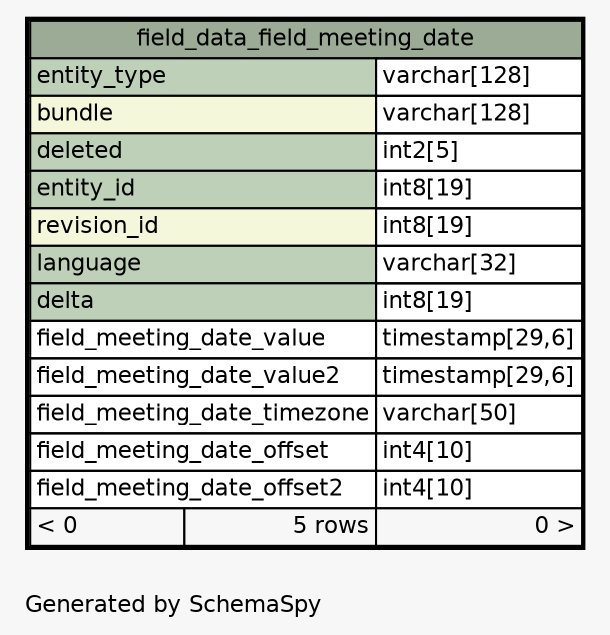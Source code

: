 // dot 2.30.1 on Mac OS X 10.8.3
// SchemaSpy rev 590
digraph "oneDegreeRelationshipsDiagram" {
  graph [
    rankdir="RL"
    bgcolor="#f7f7f7"
    label="\nGenerated by SchemaSpy"
    labeljust="l"
    nodesep="0.18"
    ranksep="0.46"
    fontname="Helvetica"
    fontsize="11"
  ];
  node [
    fontname="Helvetica"
    fontsize="11"
    shape="plaintext"
  ];
  edge [
    arrowsize="0.8"
  ];
  "field_data_field_meeting_date" [
    label=<
    <TABLE BORDER="2" CELLBORDER="1" CELLSPACING="0" BGCOLOR="#ffffff">
      <TR><TD COLSPAN="3" BGCOLOR="#9bab96" ALIGN="CENTER">field_data_field_meeting_date</TD></TR>
      <TR><TD PORT="entity_type" COLSPAN="2" BGCOLOR="#bed1b8" ALIGN="LEFT">entity_type</TD><TD PORT="entity_type.type" ALIGN="LEFT">varchar[128]</TD></TR>
      <TR><TD PORT="bundle" COLSPAN="2" BGCOLOR="#f4f7da" ALIGN="LEFT">bundle</TD><TD PORT="bundle.type" ALIGN="LEFT">varchar[128]</TD></TR>
      <TR><TD PORT="deleted" COLSPAN="2" BGCOLOR="#bed1b8" ALIGN="LEFT">deleted</TD><TD PORT="deleted.type" ALIGN="LEFT">int2[5]</TD></TR>
      <TR><TD PORT="entity_id" COLSPAN="2" BGCOLOR="#bed1b8" ALIGN="LEFT">entity_id</TD><TD PORT="entity_id.type" ALIGN="LEFT">int8[19]</TD></TR>
      <TR><TD PORT="revision_id" COLSPAN="2" BGCOLOR="#f4f7da" ALIGN="LEFT">revision_id</TD><TD PORT="revision_id.type" ALIGN="LEFT">int8[19]</TD></TR>
      <TR><TD PORT="language" COLSPAN="2" BGCOLOR="#bed1b8" ALIGN="LEFT">language</TD><TD PORT="language.type" ALIGN="LEFT">varchar[32]</TD></TR>
      <TR><TD PORT="delta" COLSPAN="2" BGCOLOR="#bed1b8" ALIGN="LEFT">delta</TD><TD PORT="delta.type" ALIGN="LEFT">int8[19]</TD></TR>
      <TR><TD PORT="field_meeting_date_value" COLSPAN="2" ALIGN="LEFT">field_meeting_date_value</TD><TD PORT="field_meeting_date_value.type" ALIGN="LEFT">timestamp[29,6]</TD></TR>
      <TR><TD PORT="field_meeting_date_value2" COLSPAN="2" ALIGN="LEFT">field_meeting_date_value2</TD><TD PORT="field_meeting_date_value2.type" ALIGN="LEFT">timestamp[29,6]</TD></TR>
      <TR><TD PORT="field_meeting_date_timezone" COLSPAN="2" ALIGN="LEFT">field_meeting_date_timezone</TD><TD PORT="field_meeting_date_timezone.type" ALIGN="LEFT">varchar[50]</TD></TR>
      <TR><TD PORT="field_meeting_date_offset" COLSPAN="2" ALIGN="LEFT">field_meeting_date_offset</TD><TD PORT="field_meeting_date_offset.type" ALIGN="LEFT">int4[10]</TD></TR>
      <TR><TD PORT="field_meeting_date_offset2" COLSPAN="2" ALIGN="LEFT">field_meeting_date_offset2</TD><TD PORT="field_meeting_date_offset2.type" ALIGN="LEFT">int4[10]</TD></TR>
      <TR><TD ALIGN="LEFT" BGCOLOR="#f7f7f7">&lt; 0</TD><TD ALIGN="RIGHT" BGCOLOR="#f7f7f7">5 rows</TD><TD ALIGN="RIGHT" BGCOLOR="#f7f7f7">0 &gt;</TD></TR>
    </TABLE>>
    URL="field_data_field_meeting_date.html"
    tooltip="field_data_field_meeting_date"
  ];
}
